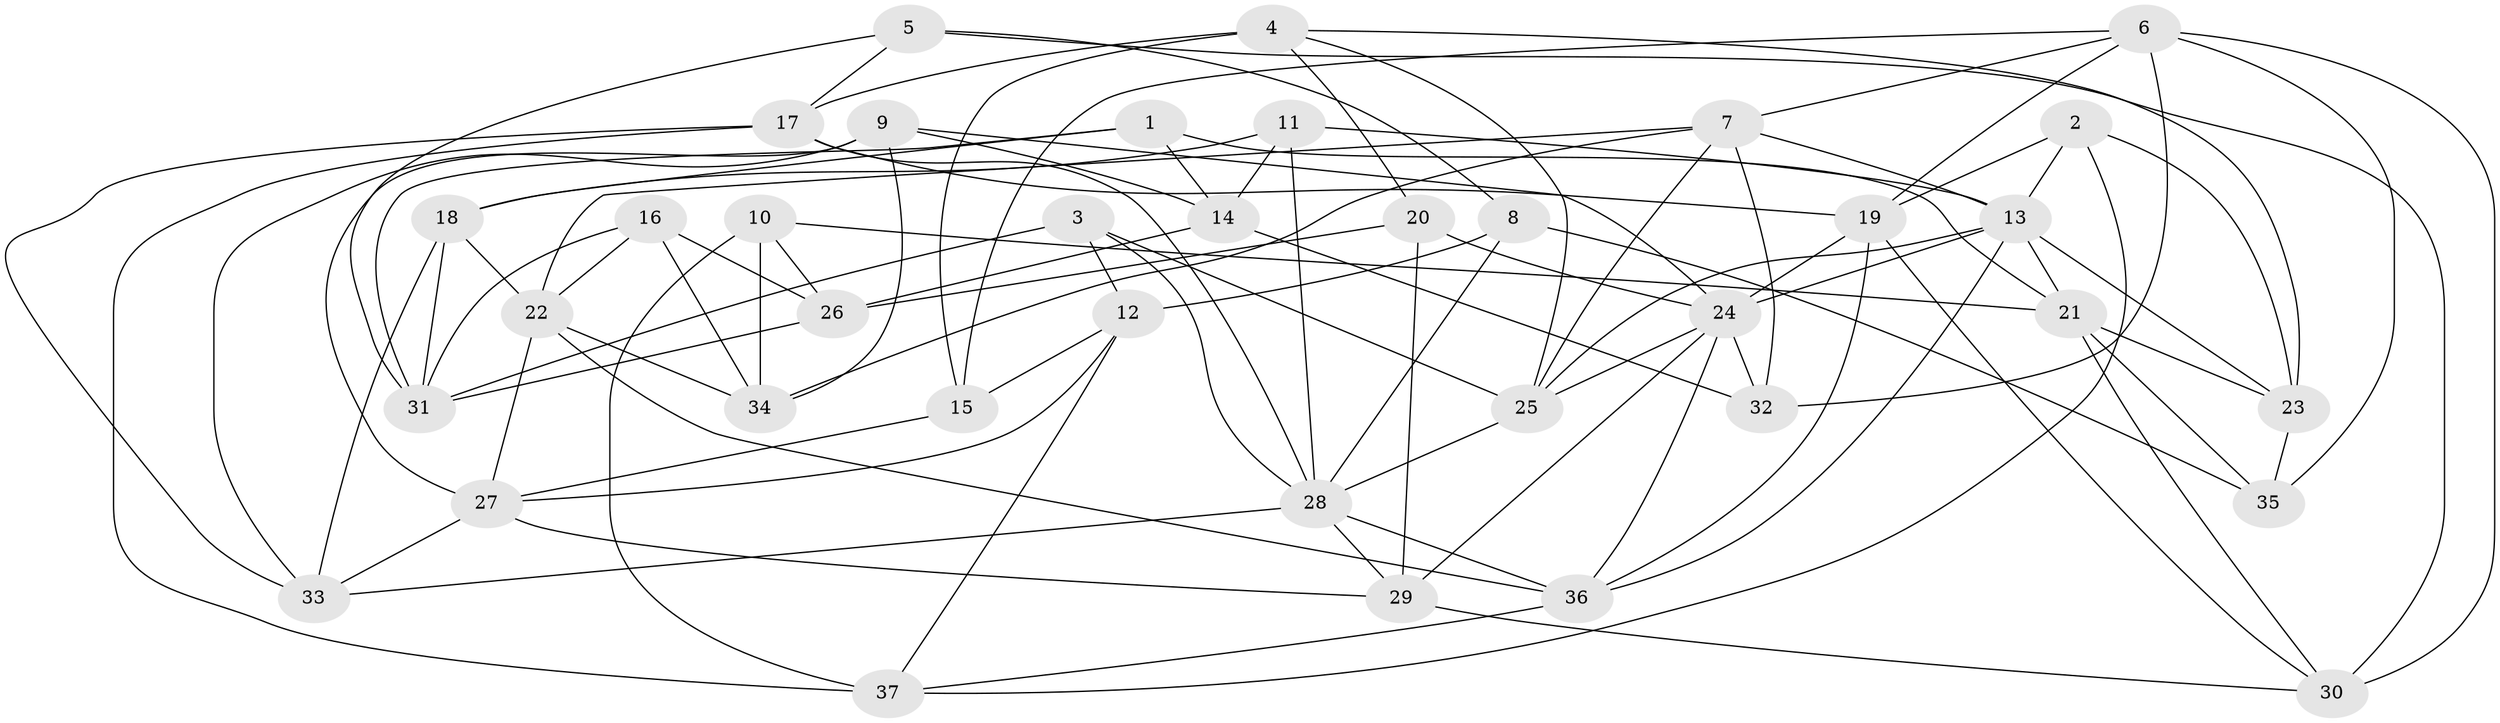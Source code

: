 // original degree distribution, {4: 1.0}
// Generated by graph-tools (version 1.1) at 2025/03/03/09/25 03:03:03]
// undirected, 37 vertices, 96 edges
graph export_dot {
graph [start="1"]
  node [color=gray90,style=filled];
  1;
  2;
  3;
  4;
  5;
  6;
  7;
  8;
  9;
  10;
  11;
  12;
  13;
  14;
  15;
  16;
  17;
  18;
  19;
  20;
  21;
  22;
  23;
  24;
  25;
  26;
  27;
  28;
  29;
  30;
  31;
  32;
  33;
  34;
  35;
  36;
  37;
  1 -- 14 [weight=1.0];
  1 -- 18 [weight=1.0];
  1 -- 21 [weight=1.0];
  1 -- 31 [weight=1.0];
  2 -- 13 [weight=1.0];
  2 -- 19 [weight=1.0];
  2 -- 23 [weight=1.0];
  2 -- 37 [weight=1.0];
  3 -- 12 [weight=1.0];
  3 -- 25 [weight=1.0];
  3 -- 28 [weight=1.0];
  3 -- 31 [weight=1.0];
  4 -- 15 [weight=2.0];
  4 -- 17 [weight=1.0];
  4 -- 20 [weight=1.0];
  4 -- 23 [weight=1.0];
  4 -- 25 [weight=1.0];
  5 -- 8 [weight=1.0];
  5 -- 17 [weight=1.0];
  5 -- 30 [weight=1.0];
  5 -- 31 [weight=1.0];
  6 -- 7 [weight=1.0];
  6 -- 15 [weight=2.0];
  6 -- 19 [weight=1.0];
  6 -- 30 [weight=2.0];
  6 -- 32 [weight=1.0];
  6 -- 35 [weight=1.0];
  7 -- 13 [weight=1.0];
  7 -- 22 [weight=1.0];
  7 -- 25 [weight=1.0];
  7 -- 32 [weight=1.0];
  7 -- 34 [weight=1.0];
  8 -- 12 [weight=2.0];
  8 -- 28 [weight=1.0];
  8 -- 35 [weight=2.0];
  9 -- 14 [weight=2.0];
  9 -- 24 [weight=1.0];
  9 -- 27 [weight=1.0];
  9 -- 33 [weight=1.0];
  9 -- 34 [weight=1.0];
  10 -- 21 [weight=1.0];
  10 -- 26 [weight=1.0];
  10 -- 34 [weight=2.0];
  10 -- 37 [weight=2.0];
  11 -- 13 [weight=1.0];
  11 -- 14 [weight=1.0];
  11 -- 18 [weight=1.0];
  11 -- 28 [weight=1.0];
  12 -- 15 [weight=1.0];
  12 -- 27 [weight=1.0];
  12 -- 37 [weight=1.0];
  13 -- 21 [weight=1.0];
  13 -- 23 [weight=1.0];
  13 -- 24 [weight=1.0];
  13 -- 25 [weight=1.0];
  13 -- 36 [weight=1.0];
  14 -- 26 [weight=1.0];
  14 -- 32 [weight=1.0];
  15 -- 27 [weight=1.0];
  16 -- 22 [weight=1.0];
  16 -- 26 [weight=1.0];
  16 -- 31 [weight=1.0];
  16 -- 34 [weight=1.0];
  17 -- 19 [weight=1.0];
  17 -- 28 [weight=1.0];
  17 -- 33 [weight=1.0];
  17 -- 37 [weight=1.0];
  18 -- 22 [weight=1.0];
  18 -- 31 [weight=1.0];
  18 -- 33 [weight=2.0];
  19 -- 24 [weight=1.0];
  19 -- 30 [weight=1.0];
  19 -- 36 [weight=1.0];
  20 -- 24 [weight=1.0];
  20 -- 26 [weight=2.0];
  20 -- 29 [weight=2.0];
  21 -- 23 [weight=1.0];
  21 -- 30 [weight=1.0];
  21 -- 35 [weight=1.0];
  22 -- 27 [weight=1.0];
  22 -- 34 [weight=1.0];
  22 -- 36 [weight=1.0];
  23 -- 35 [weight=2.0];
  24 -- 25 [weight=1.0];
  24 -- 29 [weight=1.0];
  24 -- 32 [weight=1.0];
  24 -- 36 [weight=1.0];
  25 -- 28 [weight=1.0];
  26 -- 31 [weight=1.0];
  27 -- 29 [weight=1.0];
  27 -- 33 [weight=1.0];
  28 -- 29 [weight=1.0];
  28 -- 33 [weight=1.0];
  28 -- 36 [weight=1.0];
  29 -- 30 [weight=1.0];
  36 -- 37 [weight=1.0];
}
